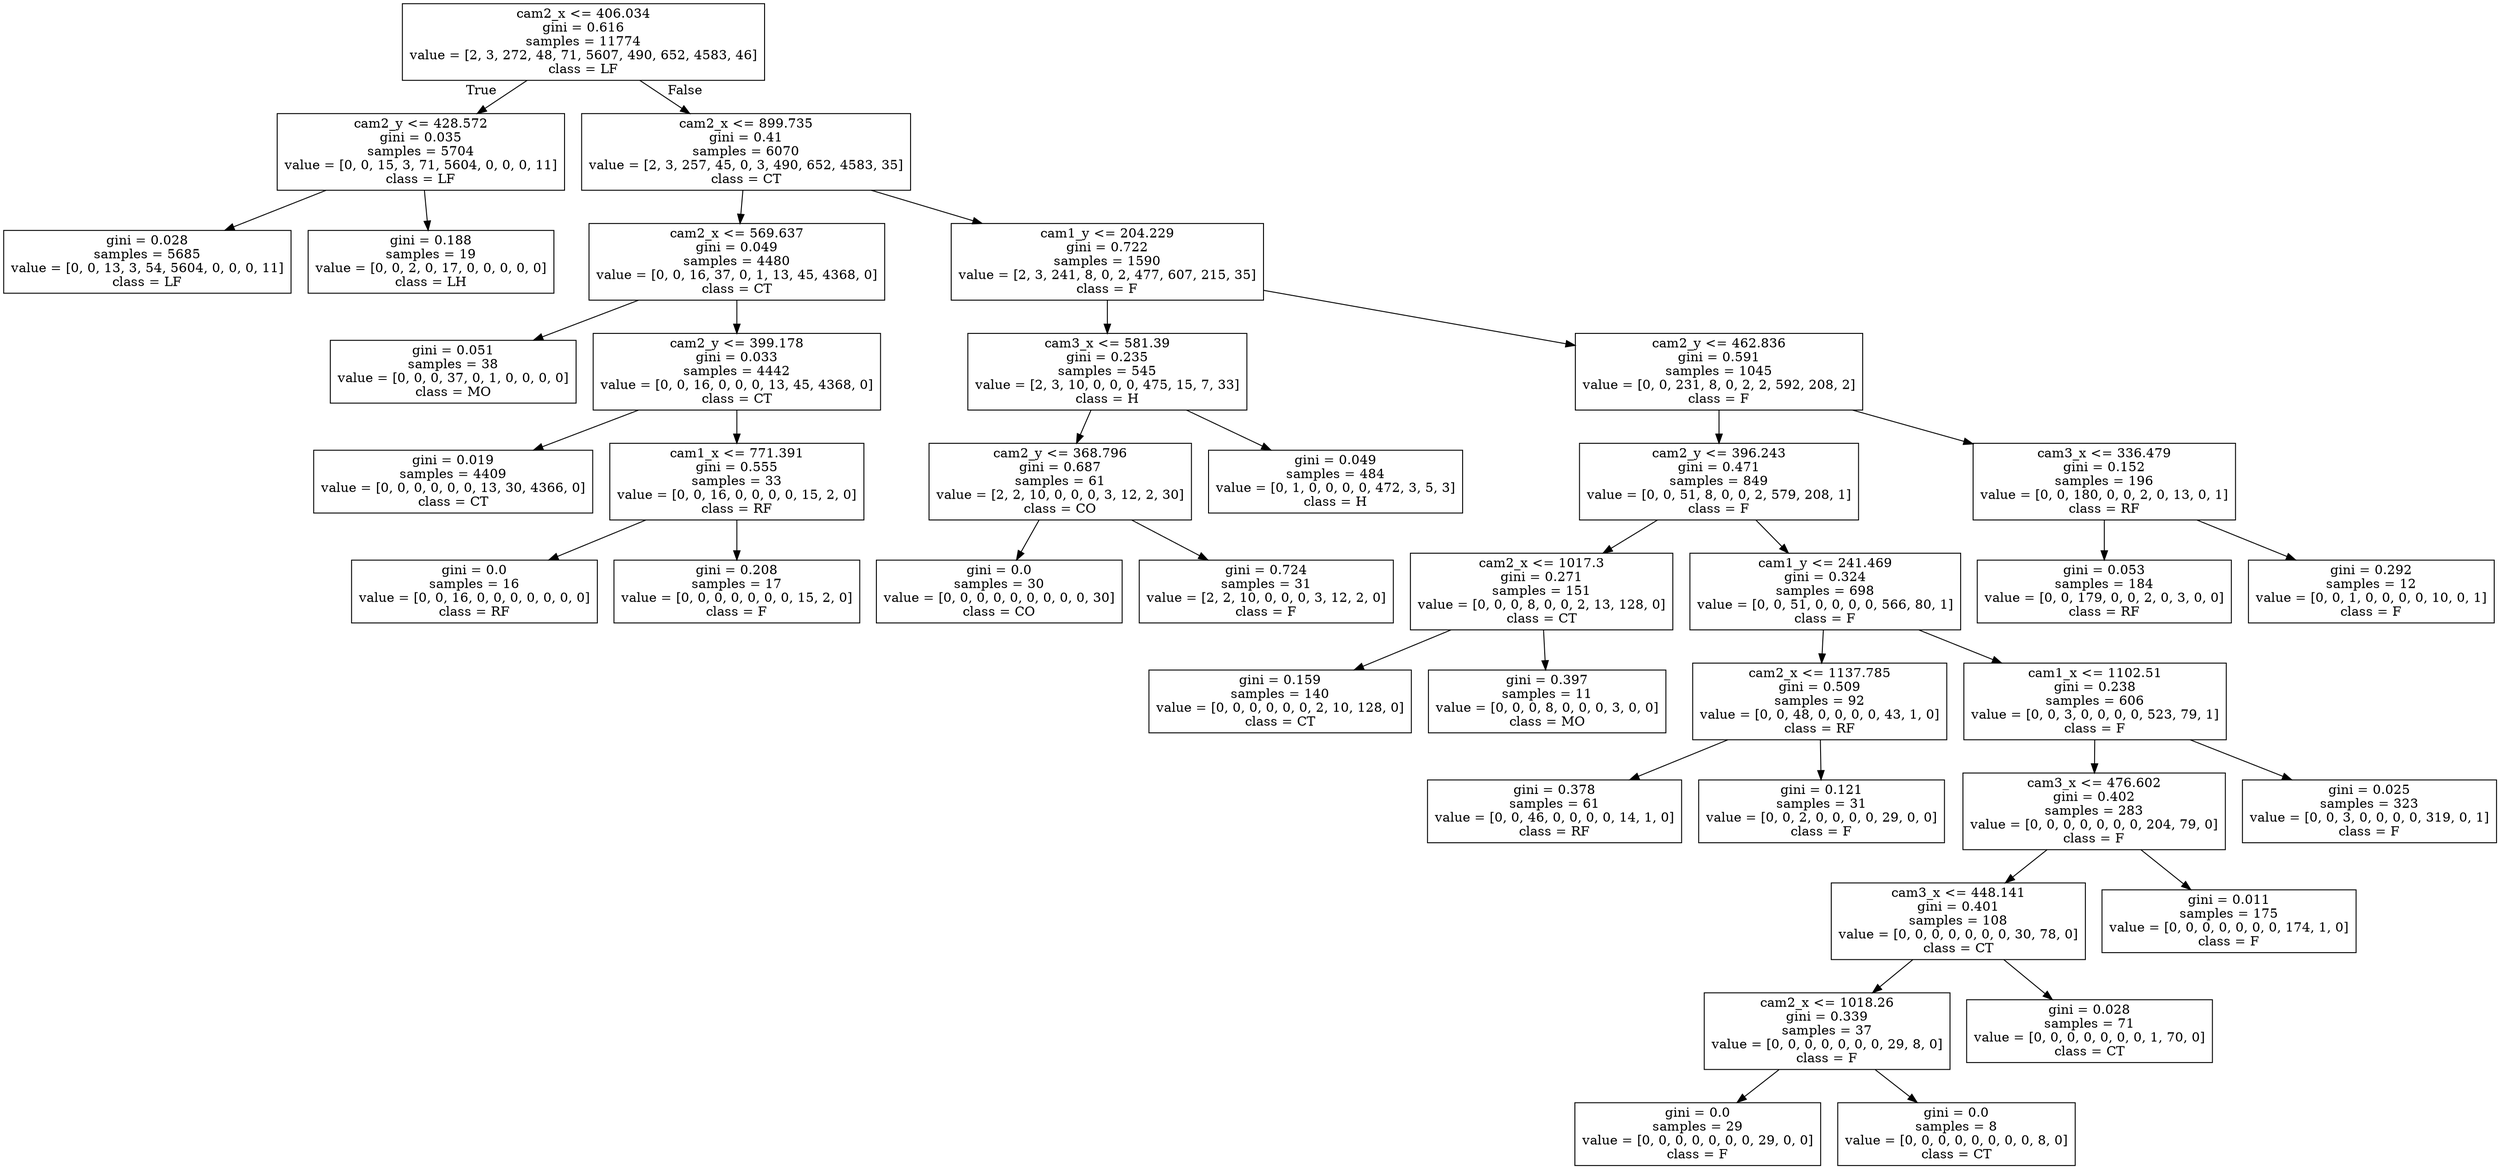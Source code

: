 digraph Tree {
node [shape=box] ;
0 [label="cam2_x <= 406.034\ngini = 0.616\nsamples = 11774\nvalue = [2, 3, 272, 48, 71, 5607, 490, 652, 4583, 46]\nclass = LF"] ;
1 [label="cam2_y <= 428.572\ngini = 0.035\nsamples = 5704\nvalue = [0, 0, 15, 3, 71, 5604, 0, 0, 0, 11]\nclass = LF"] ;
0 -> 1 [labeldistance=2.5, labelangle=45, headlabel="True"] ;
19 [label="gini = 0.028\nsamples = 5685\nvalue = [0, 0, 13, 3, 54, 5604, 0, 0, 0, 11]\nclass = LF"] ;
1 -> 19 ;
20 [label="gini = 0.188\nsamples = 19\nvalue = [0, 0, 2, 0, 17, 0, 0, 0, 0, 0]\nclass = LH"] ;
1 -> 20 ;
2 [label="cam2_x <= 899.735\ngini = 0.41\nsamples = 6070\nvalue = [2, 3, 257, 45, 0, 3, 490, 652, 4583, 35]\nclass = CT"] ;
0 -> 2 [labeldistance=2.5, labelangle=-45, headlabel="False"] ;
3 [label="cam2_x <= 569.637\ngini = 0.049\nsamples = 4480\nvalue = [0, 0, 16, 37, 0, 1, 13, 45, 4368, 0]\nclass = CT"] ;
2 -> 3 ;
11 [label="gini = 0.051\nsamples = 38\nvalue = [0, 0, 0, 37, 0, 1, 0, 0, 0, 0]\nclass = MO"] ;
3 -> 11 ;
12 [label="cam2_y <= 399.178\ngini = 0.033\nsamples = 4442\nvalue = [0, 0, 16, 0, 0, 0, 13, 45, 4368, 0]\nclass = CT"] ;
3 -> 12 ;
15 [label="gini = 0.019\nsamples = 4409\nvalue = [0, 0, 0, 0, 0, 0, 13, 30, 4366, 0]\nclass = CT"] ;
12 -> 15 ;
16 [label="cam1_x <= 771.391\ngini = 0.555\nsamples = 33\nvalue = [0, 0, 16, 0, 0, 0, 0, 15, 2, 0]\nclass = RF"] ;
12 -> 16 ;
33 [label="gini = 0.0\nsamples = 16\nvalue = [0, 0, 16, 0, 0, 0, 0, 0, 0, 0]\nclass = RF"] ;
16 -> 33 ;
34 [label="gini = 0.208\nsamples = 17\nvalue = [0, 0, 0, 0, 0, 0, 0, 15, 2, 0]\nclass = F"] ;
16 -> 34 ;
4 [label="cam1_y <= 204.229\ngini = 0.722\nsamples = 1590\nvalue = [2, 3, 241, 8, 0, 2, 477, 607, 215, 35]\nclass = F"] ;
2 -> 4 ;
5 [label="cam3_x <= 581.39\ngini = 0.235\nsamples = 545\nvalue = [2, 3, 10, 0, 0, 0, 475, 15, 7, 33]\nclass = H"] ;
4 -> 5 ;
13 [label="cam2_y <= 368.796\ngini = 0.687\nsamples = 61\nvalue = [2, 2, 10, 0, 0, 0, 3, 12, 2, 30]\nclass = CO"] ;
5 -> 13 ;
29 [label="gini = 0.0\nsamples = 30\nvalue = [0, 0, 0, 0, 0, 0, 0, 0, 0, 30]\nclass = CO"] ;
13 -> 29 ;
30 [label="gini = 0.724\nsamples = 31\nvalue = [2, 2, 10, 0, 0, 0, 3, 12, 2, 0]\nclass = F"] ;
13 -> 30 ;
14 [label="gini = 0.049\nsamples = 484\nvalue = [0, 1, 0, 0, 0, 0, 472, 3, 5, 3]\nclass = H"] ;
5 -> 14 ;
6 [label="cam2_y <= 462.836\ngini = 0.591\nsamples = 1045\nvalue = [0, 0, 231, 8, 0, 2, 2, 592, 208, 2]\nclass = F"] ;
4 -> 6 ;
7 [label="cam2_y <= 396.243\ngini = 0.471\nsamples = 849\nvalue = [0, 0, 51, 8, 0, 0, 2, 579, 208, 1]\nclass = F"] ;
6 -> 7 ;
9 [label="cam2_x <= 1017.3\ngini = 0.271\nsamples = 151\nvalue = [0, 0, 0, 8, 0, 0, 2, 13, 128, 0]\nclass = CT"] ;
7 -> 9 ;
35 [label="gini = 0.159\nsamples = 140\nvalue = [0, 0, 0, 0, 0, 0, 2, 10, 128, 0]\nclass = CT"] ;
9 -> 35 ;
36 [label="gini = 0.397\nsamples = 11\nvalue = [0, 0, 0, 8, 0, 0, 0, 3, 0, 0]\nclass = MO"] ;
9 -> 36 ;
10 [label="cam1_y <= 241.469\ngini = 0.324\nsamples = 698\nvalue = [0, 0, 51, 0, 0, 0, 0, 566, 80, 1]\nclass = F"] ;
7 -> 10 ;
17 [label="cam2_x <= 1137.785\ngini = 0.509\nsamples = 92\nvalue = [0, 0, 48, 0, 0, 0, 0, 43, 1, 0]\nclass = RF"] ;
10 -> 17 ;
27 [label="gini = 0.378\nsamples = 61\nvalue = [0, 0, 46, 0, 0, 0, 0, 14, 1, 0]\nclass = RF"] ;
17 -> 27 ;
28 [label="gini = 0.121\nsamples = 31\nvalue = [0, 0, 2, 0, 0, 0, 0, 29, 0, 0]\nclass = F"] ;
17 -> 28 ;
18 [label="cam1_x <= 1102.51\ngini = 0.238\nsamples = 606\nvalue = [0, 0, 3, 0, 0, 0, 0, 523, 79, 1]\nclass = F"] ;
10 -> 18 ;
21 [label="cam3_x <= 476.602\ngini = 0.402\nsamples = 283\nvalue = [0, 0, 0, 0, 0, 0, 0, 204, 79, 0]\nclass = F"] ;
18 -> 21 ;
23 [label="cam3_x <= 448.141\ngini = 0.401\nsamples = 108\nvalue = [0, 0, 0, 0, 0, 0, 0, 30, 78, 0]\nclass = CT"] ;
21 -> 23 ;
25 [label="cam2_x <= 1018.26\ngini = 0.339\nsamples = 37\nvalue = [0, 0, 0, 0, 0, 0, 0, 29, 8, 0]\nclass = F"] ;
23 -> 25 ;
37 [label="gini = 0.0\nsamples = 29\nvalue = [0, 0, 0, 0, 0, 0, 0, 29, 0, 0]\nclass = F"] ;
25 -> 37 ;
38 [label="gini = 0.0\nsamples = 8\nvalue = [0, 0, 0, 0, 0, 0, 0, 0, 8, 0]\nclass = CT"] ;
25 -> 38 ;
26 [label="gini = 0.028\nsamples = 71\nvalue = [0, 0, 0, 0, 0, 0, 0, 1, 70, 0]\nclass = CT"] ;
23 -> 26 ;
24 [label="gini = 0.011\nsamples = 175\nvalue = [0, 0, 0, 0, 0, 0, 0, 174, 1, 0]\nclass = F"] ;
21 -> 24 ;
22 [label="gini = 0.025\nsamples = 323\nvalue = [0, 0, 3, 0, 0, 0, 0, 319, 0, 1]\nclass = F"] ;
18 -> 22 ;
8 [label="cam3_x <= 336.479\ngini = 0.152\nsamples = 196\nvalue = [0, 0, 180, 0, 0, 2, 0, 13, 0, 1]\nclass = RF"] ;
6 -> 8 ;
31 [label="gini = 0.053\nsamples = 184\nvalue = [0, 0, 179, 0, 0, 2, 0, 3, 0, 0]\nclass = RF"] ;
8 -> 31 ;
32 [label="gini = 0.292\nsamples = 12\nvalue = [0, 0, 1, 0, 0, 0, 0, 10, 0, 1]\nclass = F"] ;
8 -> 32 ;
}
